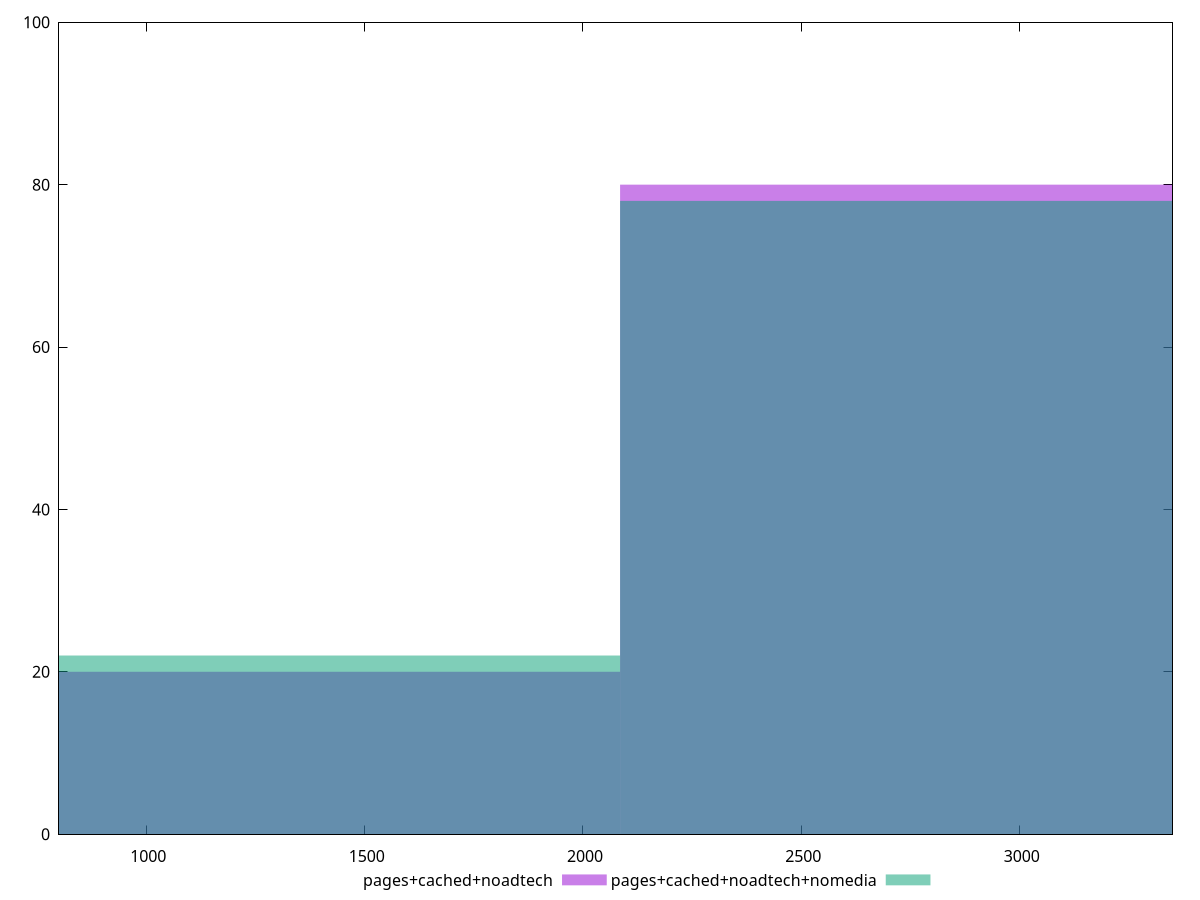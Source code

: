 reset

$pagesCachedNoadtech <<EOF
2779.916083086125 80
1389.9580415430626 20
EOF

$pagesCachedNoadtechNomedia <<EOF
2779.916083086125 78
1389.9580415430626 22
EOF

set key outside below
set boxwidth 1389.9580415430626
set xrange [800:3350]
set yrange [0:100]
set trange [0:100]
set style fill transparent solid 0.5 noborder
set terminal svg size 640, 500 enhanced background rgb 'white'
set output "report_00013_2021-02-09T12-04-24.940Z/uses-text-compression/comparison/histogram/2_vs_3.svg"

plot $pagesCachedNoadtech title "pages+cached+noadtech" with boxes, \
     $pagesCachedNoadtechNomedia title "pages+cached+noadtech+nomedia" with boxes

reset
